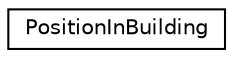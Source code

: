 digraph "Graphical Class Hierarchy"
{
 // LATEX_PDF_SIZE
  edge [fontname="Helvetica",fontsize="10",labelfontname="Helvetica",labelfontsize="10"];
  node [fontname="Helvetica",fontsize="10",shape=record];
  rankdir="LR";
  Node0 [label="PositionInBuilding",height=0.2,width=0.4,color="black", fillcolor="white", style="filled",URL="$struct_position_in_building.html",tooltip=" "];
}
